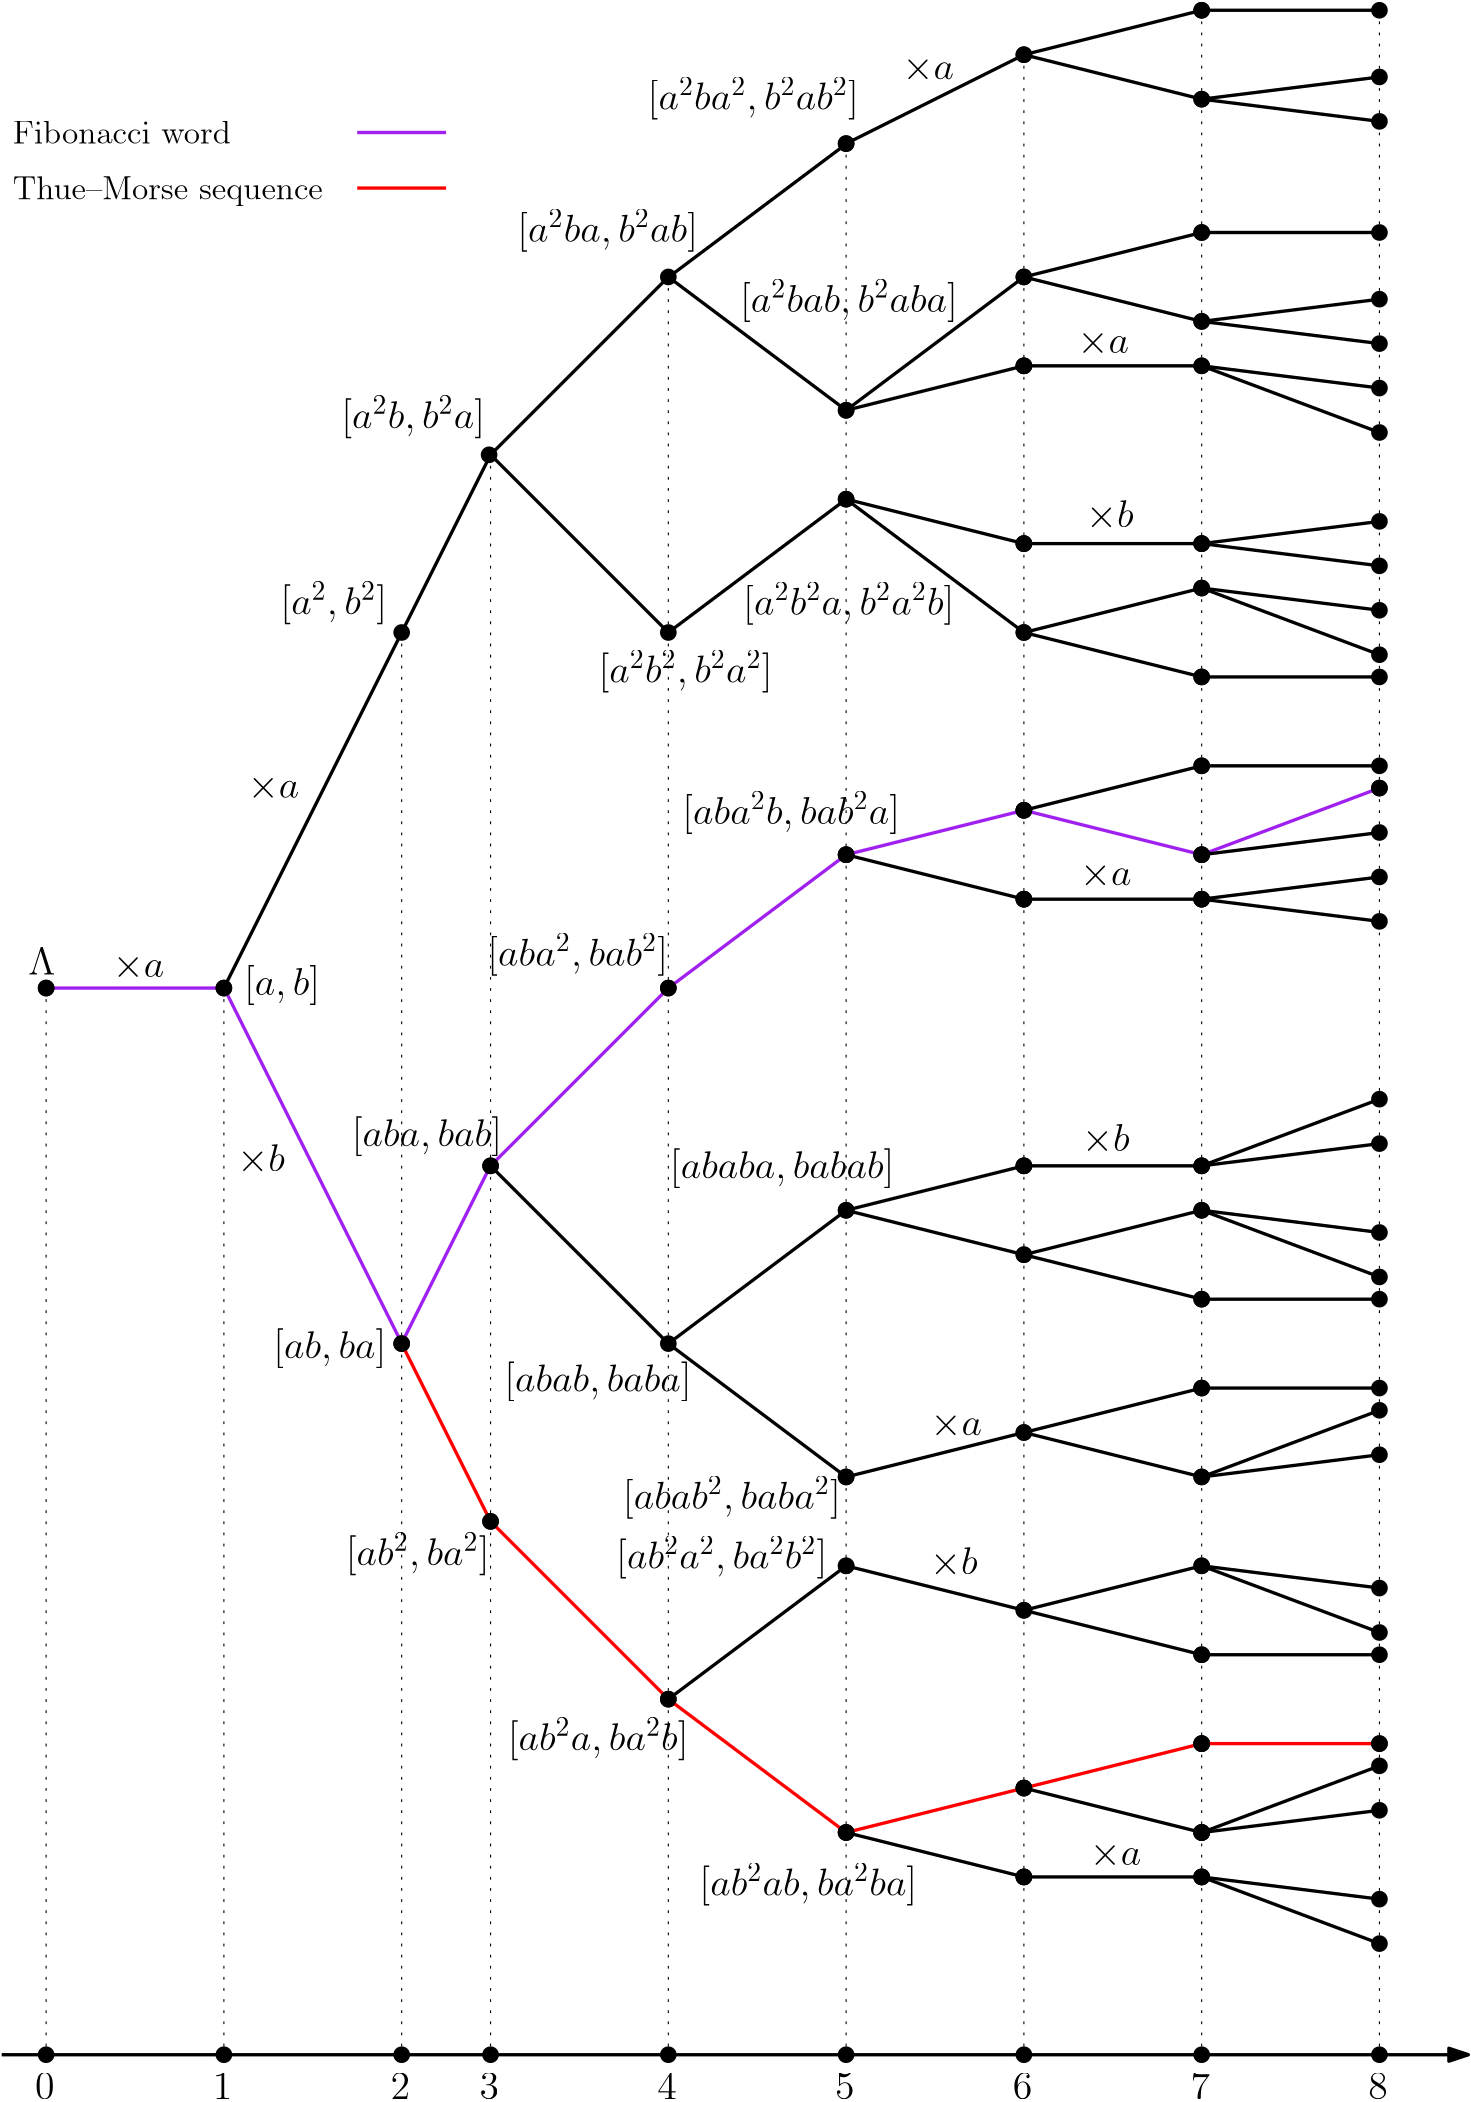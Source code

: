 <?xml version="1.0"?>
<!DOCTYPE ipe SYSTEM "ipe.dtd">
<ipe version="70218" creator="Ipe 7.2.24">
<info created="D:20230220141902" modified="D:20230221224811"/>
<ipestyle name="basic">
<symbol name="arrow/arc(spx)">
<path stroke="sym-stroke" fill="sym-stroke" pen="sym-pen">
0 0 m
-1 0.333 l
-1 -0.333 l
h
</path>
</symbol>
<symbol name="arrow/farc(spx)">
<path stroke="sym-stroke" fill="white" pen="sym-pen">
0 0 m
-1 0.333 l
-1 -0.333 l
h
</path>
</symbol>
<symbol name="arrow/ptarc(spx)">
<path stroke="sym-stroke" fill="sym-stroke" pen="sym-pen">
0 0 m
-1 0.333 l
-0.8 0 l
-1 -0.333 l
h
</path>
</symbol>
<symbol name="arrow/fptarc(spx)">
<path stroke="sym-stroke" fill="white" pen="sym-pen">
0 0 m
-1 0.333 l
-0.8 0 l
-1 -0.333 l
h
</path>
</symbol>
<symbol name="mark/circle(sx)" transformations="translations">
<path fill="sym-stroke">
0.6 0 0 0.6 0 0 e
0.4 0 0 0.4 0 0 e
</path>
</symbol>
<symbol name="mark/disk(sx)" transformations="translations">
<path fill="sym-stroke">
0.6 0 0 0.6 0 0 e
</path>
</symbol>
<symbol name="mark/fdisk(sfx)" transformations="translations">
<group>
<path fill="sym-fill">
0.5 0 0 0.5 0 0 e
</path>
<path fill="sym-stroke" fillrule="eofill">
0.6 0 0 0.6 0 0 e
0.4 0 0 0.4 0 0 e
</path>
</group>
</symbol>
<symbol name="mark/box(sx)" transformations="translations">
<path fill="sym-stroke" fillrule="eofill">
-0.6 -0.6 m
0.6 -0.6 l
0.6 0.6 l
-0.6 0.6 l
h
-0.4 -0.4 m
0.4 -0.4 l
0.4 0.4 l
-0.4 0.4 l
h
</path>
</symbol>
<symbol name="mark/square(sx)" transformations="translations">
<path fill="sym-stroke">
-0.6 -0.6 m
0.6 -0.6 l
0.6 0.6 l
-0.6 0.6 l
h
</path>
</symbol>
<symbol name="mark/fsquare(sfx)" transformations="translations">
<group>
<path fill="sym-fill">
-0.5 -0.5 m
0.5 -0.5 l
0.5 0.5 l
-0.5 0.5 l
h
</path>
<path fill="sym-stroke" fillrule="eofill">
-0.6 -0.6 m
0.6 -0.6 l
0.6 0.6 l
-0.6 0.6 l
h
-0.4 -0.4 m
0.4 -0.4 l
0.4 0.4 l
-0.4 0.4 l
h
</path>
</group>
</symbol>
<symbol name="mark/cross(sx)" transformations="translations">
<group>
<path fill="sym-stroke">
-0.43 -0.57 m
0.57 0.43 l
0.43 0.57 l
-0.57 -0.43 l
h
</path>
<path fill="sym-stroke">
-0.43 0.57 m
0.57 -0.43 l
0.43 -0.57 l
-0.57 0.43 l
h
</path>
</group>
</symbol>
<symbol name="arrow/fnormal(spx)">
<path stroke="sym-stroke" fill="white" pen="sym-pen">
0 0 m
-1 0.333 l
-1 -0.333 l
h
</path>
</symbol>
<symbol name="arrow/pointed(spx)">
<path stroke="sym-stroke" fill="sym-stroke" pen="sym-pen">
0 0 m
-1 0.333 l
-0.8 0 l
-1 -0.333 l
h
</path>
</symbol>
<symbol name="arrow/fpointed(spx)">
<path stroke="sym-stroke" fill="white" pen="sym-pen">
0 0 m
-1 0.333 l
-0.8 0 l
-1 -0.333 l
h
</path>
</symbol>
<symbol name="arrow/linear(spx)">
<path stroke="sym-stroke" pen="sym-pen">
-1 0.333 m
0 0 l
-1 -0.333 l
</path>
</symbol>
<symbol name="arrow/fdouble(spx)">
<path stroke="sym-stroke" fill="white" pen="sym-pen">
0 0 m
-1 0.333 l
-1 -0.333 l
h
-1 0 m
-2 0.333 l
-2 -0.333 l
h
</path>
</symbol>
<symbol name="arrow/double(spx)">
<path stroke="sym-stroke" fill="sym-stroke" pen="sym-pen">
0 0 m
-1 0.333 l
-1 -0.333 l
h
-1 0 m
-2 0.333 l
-2 -0.333 l
h
</path>
</symbol>
<symbol name="arrow/mid-normal(spx)">
<path stroke="sym-stroke" fill="sym-stroke" pen="sym-pen">
0.5 0 m
-0.5 0.333 l
-0.5 -0.333 l
h
</path>
</symbol>
<symbol name="arrow/mid-fnormal(spx)">
<path stroke="sym-stroke" fill="white" pen="sym-pen">
0.5 0 m
-0.5 0.333 l
-0.5 -0.333 l
h
</path>
</symbol>
<symbol name="arrow/mid-pointed(spx)">
<path stroke="sym-stroke" fill="sym-stroke" pen="sym-pen">
0.5 0 m
-0.5 0.333 l
-0.3 0 l
-0.5 -0.333 l
h
</path>
</symbol>
<symbol name="arrow/mid-fpointed(spx)">
<path stroke="sym-stroke" fill="white" pen="sym-pen">
0.5 0 m
-0.5 0.333 l
-0.3 0 l
-0.5 -0.333 l
h
</path>
</symbol>
<symbol name="arrow/mid-double(spx)">
<path stroke="sym-stroke" fill="sym-stroke" pen="sym-pen">
1 0 m
0 0.333 l
0 -0.333 l
h
0 0 m
-1 0.333 l
-1 -0.333 l
h
</path>
</symbol>
<symbol name="arrow/mid-fdouble(spx)">
<path stroke="sym-stroke" fill="white" pen="sym-pen">
1 0 m
0 0.333 l
0 -0.333 l
h
0 0 m
-1 0.333 l
-1 -0.333 l
h
</path>
</symbol>
<anglesize name="22.5 deg" value="22.5"/>
<anglesize name="30 deg" value="30"/>
<anglesize name="45 deg" value="45"/>
<anglesize name="60 deg" value="60"/>
<anglesize name="90 deg" value="90"/>
<arrowsize name="large" value="10"/>
<arrowsize name="small" value="5"/>
<arrowsize name="tiny" value="3"/>
<color name="blue" value="0 0 1"/>
<color name="brown" value="0.647 0.165 0.165"/>
<color name="darkblue" value="0 0 0.545"/>
<color name="darkcyan" value="0 0.545 0.545"/>
<color name="darkgray" value="0.663"/>
<color name="darkgreen" value="0 0.392 0"/>
<color name="darkmagenta" value="0.545 0 0.545"/>
<color name="darkorange" value="1 0.549 0"/>
<color name="darkred" value="0.545 0 0"/>
<color name="gold" value="1 0.843 0"/>
<color name="gray" value="0.745"/>
<color name="green" value="0 1 0"/>
<color name="lightblue" value="0.678 0.847 0.902"/>
<color name="lightcyan" value="0.878 1 1"/>
<color name="lightgray" value="0.827"/>
<color name="lightgreen" value="0.565 0.933 0.565"/>
<color name="lightyellow" value="1 1 0.878"/>
<color name="navy" value="0 0 0.502"/>
<color name="orange" value="1 0.647 0"/>
<color name="pink" value="1 0.753 0.796"/>
<color name="purple" value="0.627 0.125 0.941"/>
<color name="red" value="1 0 0"/>
<color name="seagreen" value="0.18 0.545 0.341"/>
<color name="turquoise" value="0.251 0.878 0.816"/>
<color name="violet" value="0.933 0.51 0.933"/>
<color name="yellow" value="1 1 0"/>
<dashstyle name="dash dot dotted" value="[4 2 1 2 1 2] 0"/>
<dashstyle name="dash dotted" value="[4 2 1 2] 0"/>
<dashstyle name="dashed" value="[4] 0"/>
<dashstyle name="dotted" value="[1 3] 0"/>
<gridsize name="10 pts (~3.5 mm)" value="10"/>
<gridsize name="14 pts (~5 mm)" value="14"/>
<gridsize name="16 pts (~6 mm)" value="16"/>
<gridsize name="20 pts (~7 mm)" value="20"/>
<gridsize name="28 pts (~10 mm)" value="28"/>
<gridsize name="32 pts (~12 mm)" value="32"/>
<gridsize name="4 pts" value="4"/>
<gridsize name="56 pts (~20 mm)" value="56"/>
<gridsize name="8 pts (~3 mm)" value="8"/>
<opacity name="10%" value="0.1"/>
<opacity name="30%" value="0.3"/>
<opacity name="50%" value="0.5"/>
<opacity name="75%" value="0.75"/>
<pen name="fat" value="1.2"/>
<pen name="heavier" value="0.8"/>
<pen name="ultrafat" value="2"/>
<symbolsize name="large" value="5"/>
<symbolsize name="small" value="2"/>
<symbolsize name="tiny" value="1.1"/>
<textsize name="Huge" value="\Huge"/>
<textsize name="LARGE" value="\LARGE"/>
<textsize name="Large" value="\Large"/>
<textsize name="footnote" value="\footnotesize"/>
<textsize name="huge" value="\huge"/>
<textsize name="large" value="\large"/>
<textsize name="small" value="\small"/>
<textsize name="tiny" value="\tiny"/>
<textstyle name="center" begin="\begin{center}" end="\end{center}"/>
<textstyle name="item" begin="\begin{itemize}\item{}" end="\end{itemize}"/>
<textstyle name="itemize" begin="\begin{itemize}" end="\end{itemize}"/>
<tiling name="falling" angle="-60" step="4" width="1"/>
<tiling name="rising" angle="30" step="4" width="1"/>
</ipestyle>
<page>
<layer name="alpha"/>
<view layers="alpha" active="alpha"/>
<path layer="alpha" matrix="1 0 0 1 -32 -208" stroke="purple" pen="fat">
64 640 m
128 640 l
128 640 l
</path>
<use matrix="1 0 0 1 -32 -208" name="mark/disk(sx)" pos="64 640" size="large" stroke="black"/>
<use matrix="1 0 0 1 -32 -208" name="mark/disk(sx)" pos="128 640" size="large" stroke="black"/>
<use matrix="1 0 0 1 -32.5273 -128.027" name="mark/disk(sx)" pos="224 752" size="large" stroke="black"/>
<text matrix="1 0 0 1 -38.4136 -203.128" transformations="translations" pos="64 640" stroke="black" type="label" width="9.75" height="9.803" depth="0" valign="baseline" size="Large" style="math">\Lambda</text>
<text matrix="1 0 0 1 -24.7774 -210.482" transformations="translations" pos="128 640" stroke="black" type="label" width="27.443" height="10.756" depth="3.59" valign="baseline" size="Large" style="math">[a,b]</text>
<text matrix="1 0 0 1 -43.6912 -137.406" transformations="translations" pos="160 704" stroke="black" type="label" width="38.402" height="11.623" depth="3.59" valign="baseline" size="Large" style="math">[a^2, b^2]</text>
<text matrix="1 0 0 1 -85.7373 -118.427" transformations="translations" pos="224 752" stroke="black" type="label" width="51.749" height="11.623" depth="3.59" valign="baseline" size="Large" style="math">[a^2b, b^2a]</text>
<text matrix="1 0 0 1 -102.413 -83.3342" transformations="translations" pos="304 784" stroke="black" type="label" width="65.095" height="11.623" depth="3.59" valign="baseline" size="Large" style="math">[a^2ba, b^2ab]</text>
<text matrix="1 0 0 1 -73.1619 -177.974" transformations="translations" pos="304 720" stroke="black" type="label" width="62.708" height="11.623" depth="3.59" valign="baseline" size="Large" style="math">[a^2b^2, b^2a^2]</text>
<text matrix="1 0 0 1 -46.274 -277.306" transformations="translations" pos="160 576" stroke="black" type="label" width="40.79" height="10.756" depth="3.59" valign="baseline" size="Large" style="math">[ab, ba]</text>
<text matrix="1 0 0 1 -82 -248.938" transformations="translations" pos="224 624" stroke="black" type="label" width="54.136" height="10.756" depth="3.59" valign="baseline" size="Large" style="math">[aba, bab]</text>
<text matrix="1 0 0 1 -113.184 -215.933" transformations="translations" pos="304 656" stroke="black" type="label" width="65.095" height="11.623" depth="3.59" valign="baseline" size="Large" style="math">[aba^2, bab^2]</text>
<text matrix="1 0 0 1 -107.08 -305.212" transformations="translations" pos="304 592" stroke="black" type="label" width="67.483" height="10.756" depth="3.59" valign="baseline" size="Large" style="math">[abab, baba]</text>
<text matrix="1 0 0 1 -105.824 -370.394" transformations="translations" pos="304 528" stroke="black" type="label" width="65.095" height="11.623" depth="3.59" valign="baseline" size="Large" style="math">[ab^2a, ba^2b]</text>
<text matrix="1 0 0 1 -84.1227 -303.758" transformations="translations" pos="224 528" stroke="black" type="label" width="51.749" height="11.623" depth="3.59" valign="baseline" size="Large" style="math">[ab^2, ba^2]</text>
<text matrix="1 0 0 1 -29.1214 -180.187" transformations="translations" pos="133.716 680.709" stroke="black" type="label" width="18.532" height="8.374" depth="1.19" valign="baseline" size="Large" style="math">\times a</text>
<path matrix="1 0 0 1 -32 -208" stroke="black" pen="fat">
128 640 m
192 768 l
</path>
<path matrix="1 0 0 1 -31.9927 -207.839" stroke="purple" pen="fat">
128 640 m
192 512 l
192 512 l
</path>
<use matrix="1 0 0 1 -32 -208" name="mark/disk(sx)" pos="192 512" size="large" stroke="black"/>
<use matrix="1 0 0 1 -32 -208" name="mark/disk(sx)" pos="192 768" size="large" stroke="black"/>
<text matrix="1 0 0 1 -44.1733 -205.236" transformations="translations" pos="144.978 571.308" stroke="black" type="label" width="17.131" height="9.968" depth="1.19" valign="baseline" size="Large" style="math">\times b</text>
<path stroke="black" pen="fat">
160 560 m
192 624 l
192 624 l
</path>
<path stroke="black" pen="fat">
192 624 m
256 688 l
</path>
<path stroke="black" pen="fat">
192 624 m
256 560 l
</path>
<path matrix="1 0 0 1 0.0787562 -0.0833066" stroke="black" pen="fat">
256 688 m
320 736 l
</path>
<path stroke="black" pen="fat">
256 688 m
320 640 l
</path>
<path stroke="black" pen="fat">
256 560 m
320 608 l
320 608 l
</path>
<path stroke="red" pen="fat">
160 304 m
192 240 l
192 240 l
</path>
<path matrix="1 0 0 1 0.00002494 0.105446" stroke="purple" pen="fat">
160 304 m
192 368 l
</path>
<path stroke="purple" pen="fat">
192 368 m
256 432 l
</path>
<path stroke="black" pen="fat">
192 368 m
256 304 l
</path>
<use name="mark/disk(sx)" pos="256 688" size="large" stroke="black"/>
<use name="mark/disk(sx)" pos="320 736" size="large" stroke="black"/>
<use name="mark/disk(sx)" pos="320 640" size="large" stroke="black"/>
<use name="mark/disk(sx)" pos="256 560" size="large" stroke="black"/>
<use name="mark/disk(sx)" pos="320 608" size="large" stroke="black"/>
<use name="mark/disk(sx)" pos="256 432" size="large" stroke="black"/>
<use name="mark/disk(sx)" pos="256 304" size="large" stroke="black"/>
<use name="mark/disk(sx)" pos="192 368" size="large" stroke="black"/>
<use name="mark/disk(sx)" pos="192 240" size="large" stroke="black"/>
<path stroke="red" pen="fat">
192 240 m
256 176 l
</path>
<use name="mark/disk(sx)" pos="256 176" size="large" stroke="black"/>
<path stroke="black" pen="fat">
256 304 m
320 352 l
</path>
<path stroke="black" pen="fat">
256 304 m
320 256 l
</path>
<use name="mark/disk(sx)" pos="320 352" size="large" stroke="black"/>
<use name="mark/disk(sx)" pos="320 256" size="large" stroke="black"/>
<path stroke="black" pen="fat">
256 176 m
320 224 l
</path>
<path stroke="red" pen="fat">
256 176 m
320 128 l
</path>
<use name="mark/disk(sx)" pos="320 224" size="large" stroke="black"/>
<use name="mark/disk(sx)" pos="320 128" size="large" stroke="black"/>
<path stroke="black" pen="fat">
320 736 m
384 768 l
</path>
<path stroke="black" pen="fat">
320 608 m
384 592 l
</path>
<path stroke="black" pen="fat">
320 608 m
384 560 l
</path>
<path stroke="black" pen="fat">
320 640 m
384 656 l
384 656 l
</path>
<path stroke="black" pen="fat">
320 640 m
384 688 l
</path>
<path stroke="purple" pen="fat">
256 432 m
320 480 l
</path>
<use name="mark/disk(sx)" pos="320 480" size="large" stroke="black"/>
<text matrix="1 0 0 1 -42.9839 -4.91273" transformations="translations" pos="304 496" stroke="black" type="label" width="78.442" height="11.623" depth="3.59" valign="baseline" size="Large" style="math">[aba^2b, bab^2a]</text>
<path stroke="purple" pen="fat">
320 480 m
384 496 l
</path>
<path stroke="black" pen="fat">
320 480 m
384 464 l
</path>
<path stroke="black" pen="fat">
320 352 m
384 368 l
</path>
<path stroke="black" pen="fat">
320 352 m
384 336 l
</path>
<path stroke="black" pen="fat">
320 256 m
384 272 l
</path>
<path stroke="black" pen="fat">
320 224 m
384 208 l
</path>
<path stroke="black" pen="fat">
320 128 m
384 112 l
</path>
<text matrix="1 0 0 1 -63.1389 -2.58374" transformations="translations" pos="319.674 366.137" stroke="black" type="label" width="80.829" height="10.756" depth="3.59" valign="baseline" size="Large" style="math">[ababa, babab]</text>
<text matrix="1 0 0 1 -78.0413 -29.8763" transformations="translations" pos="317.657 274.452" stroke="black" type="label" width="78.442" height="11.623" depth="3.59" valign="baseline" size="Large" style="math">[abab^2, baba^2]</text>
<text matrix="1 0 0 1 -28.656 -125.142" transformations="translations" pos="295.811 230.494" stroke="black" type="label" width="78.442" height="11.623" depth="3.59" valign="baseline" size="Large" style="math">[ab^2ab, ba^2ba]</text>
<text matrix="1 0 0 1 -73.5116 108.642" transformations="translations" pos="310.699 114.441" stroke="black" type="label" width="76.054" height="11.623" depth="3.59" valign="baseline" size="Large" style="math">[ab^2a^2, ba^2b^2]</text>
<text matrix="1 0 0 1 -34.354 -13.9182" transformations="translations" pos="317.272 580.299" stroke="black" type="label" width="76.054" height="11.623" depth="3.59" valign="baseline" size="Large" style="math">[a^2b^2a, b^2a^2b]</text>
<text matrix="1 0 0 1 -27.9136 -0.711017" transformations="translations" pos="309.693 676.074" stroke="black" type="label" width="78.442" height="11.623" depth="3.59" valign="baseline" size="Large" style="math">[a^2bab, b^2aba]</text>
<text matrix="1 0 0 1 -54.9141 -7.6116" transformations="translations" pos="303.437 755.861" stroke="black" type="label" width="76.054" height="11.623" depth="3.59" valign="baseline" size="Large" style="math">[a^2ba^2, b^2ab^2]</text>
<use name="mark/disk(sx)" pos="384 768" size="large" stroke="black"/>
<use name="mark/disk(sx)" pos="384 688" size="large" stroke="black"/>
<use name="mark/disk(sx)" pos="384 592" size="large" stroke="black"/>
<use name="mark/disk(sx)" pos="384 560" size="large" stroke="black"/>
<use name="mark/disk(sx)" pos="384 496" size="large" stroke="black"/>
<use name="mark/disk(sx)" pos="384 464" size="large" stroke="black"/>
<use name="mark/disk(sx)" pos="384 368" size="large" stroke="black"/>
<use name="mark/disk(sx)" pos="384 336" size="large" stroke="black"/>
<use name="mark/disk(sx)" pos="384 272" size="large" stroke="black"/>
<use name="mark/disk(sx)" pos="384 208" size="large" stroke="black"/>
<use name="mark/disk(sx)" pos="384 112" size="large" stroke="black"/>
<use name="mark/disk(sx)" pos="384 656" size="large" stroke="black"/>
<path stroke="red" pen="fat">
320 128 m
384 144 l
</path>
<use name="mark/disk(sx)" pos="384 144" size="large" stroke="black"/>
<path matrix="1 0 0 1 80 -12" stroke="purple" pen="fat">
64 752 m
96 752 l
</path>
<text matrix="1 0 0 1 -28 -16" transformations="translations" pos="48 752" stroke="black" type="label" width="78.526" height="8.302" depth="0" valign="baseline" size="large">Fibonacci word</text>
<text matrix="1 0 0 1 -44 -4" transformations="translations" pos="64 720" stroke="black" type="label" width="111.658" height="8.307" depth="2.32" valign="baseline" size="large">Thue–Morse sequence</text>
<path matrix="1 0 0 1 80 -32" stroke="red" pen="fat">
64 752 m
96 752 l
</path>
<text matrix="1 0 0 1 0 -8" transformations="translations" pos="56 444" stroke="black" type="label" width="18.532" height="8.374" depth="1.19" valign="baseline" size="Large" style="math">\times a</text>
<path stroke="black" pen="fat">
384 688 m
448 704 l
</path>
<path stroke="black" pen="fat">
384 688 m
448 672 l
</path>
<path stroke="black" pen="fat">
384 656 m
448 656 l
</path>
<path stroke="black" pen="fat">
384 768 m
448 784 l
</path>
<path stroke="black" pen="fat">
384 768 m
448 752 l
</path>
<path matrix="1 0 0 1 0.00001492 0" stroke="black" pen="fat">
384 592 m
448 592 l
</path>
<path stroke="black" pen="fat">
384 560 m
448 576 l
448 576 l
</path>
<path stroke="black" pen="fat">
384 560 m
448 544 l
</path>
<path stroke="black" pen="fat">
384 496 m
448 512 l
</path>
<path stroke="purple" pen="fat">
384 496 m
448 480 l
</path>
<path stroke="black" pen="fat">
384 464 m
448 464 l
</path>
<path stroke="black" pen="fat">
384 368 m
448 368 l
</path>
<path stroke="black" pen="fat">
384 336 m
448 352 l
</path>
<path stroke="black" pen="fat">
384 336 m
448 320 l
</path>
<path stroke="black" pen="fat">
384 272 m
448 288 l
</path>
<path stroke="black" pen="fat">
384 272 m
448 256 l
</path>
<path stroke="black" pen="fat">
384 208 m
448 224 l
</path>
<path stroke="black" pen="fat">
384 208 m
448 192 l
</path>
<path stroke="red" pen="fat">
384 144 m
448 160 l
</path>
<path stroke="black" pen="fat">
384 144 m
448 128 l
</path>
<path stroke="black" pen="fat">
384 112 m
448 112 l
</path>
<text matrix="1 0 0 1 -7.85344 -4.0616" transformations="translations" pos="348.115 763.226" stroke="black" type="label" width="18.532" height="8.374" depth="1.19" valign="baseline" size="Large" style="math">\times a</text>
<text transformations="translations" pos="350.339 271.015" stroke="black" type="label" width="18.532" height="8.374" depth="1.19" valign="baseline" size="Large" style="math">\times a</text>
<text matrix="1 0 0 1 -2.61027 -4.41335" transformations="translations" pos="352.81 225.384" stroke="black" type="label" width="17.131" height="9.968" depth="1.19" valign="baseline" size="Large" style="math">\times b</text>
<text matrix="1 0 0 1 -5.81556 -3.376" transformations="translations" pos="409.15 664.035" stroke="black" type="label" width="18.532" height="8.374" depth="1.19" valign="baseline" size="Large" style="math">\times a</text>
<text matrix="1 0 0 1 -7.44921 -5.20639" transformations="translations" pos="413.852 603.096" stroke="black" type="label" width="17.131" height="9.968" depth="1.19" valign="baseline" size="Large" style="math">\times b</text>
<text matrix="1 0 0 1 -7.15489 -2.7046" transformations="translations" pos="411.342 471.726" stroke="black" type="label" width="18.532" height="8.374" depth="1.19" valign="baseline" size="Large" style="math">\times a</text>
<text matrix="1 0 0 1 -5.1136 -4.18037" transformations="translations" pos="410.065 377.47" stroke="black" type="label" width="17.131" height="9.968" depth="1.19" valign="baseline" size="Large" style="math">\times b</text>
<text matrix="1 0 0 1 -2.18327 -3.95656" transformations="translations" pos="409.908 120.241" stroke="black" type="label" width="18.532" height="8.374" depth="1.19" valign="baseline" size="Large" style="math">\times a</text>
<path stroke="black" pen="fat">
448 784 m
512 784 l
</path>
<path stroke="black" pen="fat">
448 704 m
512 704 l
</path>
<path stroke="black" pen="fat">
448 672 m
512 680 l
</path>
<path stroke="black" pen="fat">
448 672 m
512 664 l
</path>
<path stroke="black" pen="fat">
448 656 m
512 648 l
</path>
<path stroke="black" pen="fat">
448 656 m
512 632 l
</path>
<path stroke="black" pen="fat">
448 592 m
512 600 l
</path>
<path stroke="black" pen="fat">
448 592 m
512 584 l
</path>
<path stroke="black" pen="fat">
448 576 m
512 568 l
</path>
<path stroke="black" pen="fat">
448 576 m
512 552 l
</path>
<path stroke="black" pen="fat">
448 544 m
512 544 l
</path>
<path stroke="black" pen="fat">
448 512 m
512 512 l
</path>
<path stroke="purple" pen="fat">
448 480 m
512 504 l
</path>
<path stroke="black" pen="fat">
448 480 m
512 488 l
</path>
<path stroke="black" pen="fat">
448 464 m
512 472 l
</path>
<path stroke="black" pen="fat">
448 464 m
512 456 l
</path>
<path stroke="black" pen="fat">
448 368 m
512 392 l
</path>
<path stroke="black" pen="fat">
448 368 m
512 376 l
</path>
<path stroke="black" pen="fat">
448 352 m
512 344 l
</path>
<path stroke="black" pen="fat">
448 352 m
512 328 l
</path>
<path stroke="black" pen="fat">
448 320 m
512 320 l
</path>
<path stroke="black" pen="fat">
448 288 m
512 288 l
</path>
<path stroke="black" pen="fat">
448 256 m
512 280 l
</path>
<path stroke="black" pen="fat">
448 256 m
512 264 l
</path>
<path stroke="black" pen="fat">
448 224 m
512 216 l
</path>
<path stroke="black" pen="fat">
448 224 m
512 200 l
</path>
<path stroke="black" pen="fat">
448 192 m
512 192 l
</path>
<path stroke="red" pen="fat">
448 160 m
512 160 l
</path>
<path stroke="black" pen="fat">
448 128 m
512 152 l
</path>
<path stroke="black" pen="fat">
448 128 m
512 136 l
</path>
<path stroke="black" pen="fat">
448 112 m
512 104 l
</path>
<path stroke="black" pen="fat">
448 112 m
512 88 l
</path>
<path stroke="black" pen="fat">
448 752 m
512 760 l
</path>
<path stroke="black" pen="fat">
448 752 m
512 744 l
</path>
<use name="mark/disk(sx)" pos="448 784" size="large" stroke="black"/>
<use name="mark/disk(sx)" pos="512 784" size="large" stroke="black"/>
<use name="mark/disk(sx)" pos="448 752" size="large" stroke="black"/>
<use name="mark/disk(sx)" pos="512 760" size="large" stroke="black"/>
<use name="mark/disk(sx)" pos="512 744" size="large" stroke="black"/>
<use name="mark/disk(sx)" pos="448 704" size="large" stroke="black"/>
<use name="mark/disk(sx)" pos="448 672" size="large" stroke="black"/>
<use name="mark/disk(sx)" pos="448 656" size="large" stroke="black"/>
<use name="mark/disk(sx)" pos="512 704" size="large" stroke="black"/>
<use name="mark/disk(sx)" pos="512 680" size="large" stroke="black"/>
<use name="mark/disk(sx)" pos="512 664" size="large" stroke="black"/>
<use name="mark/disk(sx)" pos="512 648" size="large" stroke="black"/>
<use name="mark/disk(sx)" pos="512 632" size="large" stroke="black"/>
<use name="mark/disk(sx)" pos="512 600" size="large" stroke="black"/>
<use name="mark/disk(sx)" pos="512 584" size="large" stroke="black"/>
<use name="mark/disk(sx)" pos="448 592" size="large" stroke="black"/>
<use name="mark/disk(sx)" pos="448 576" size="large" stroke="black"/>
<use name="mark/disk(sx)" pos="448 544" size="large" stroke="black"/>
<use name="mark/disk(sx)" pos="512 552" size="large" stroke="black"/>
<use name="mark/disk(sx)" pos="512 568" size="large" stroke="black"/>
<use name="mark/disk(sx)" pos="512 544" size="large" stroke="black"/>
<use name="mark/disk(sx)" pos="512 512" size="large" stroke="black"/>
<use name="mark/disk(sx)" pos="512 504" size="large" stroke="black"/>
<use name="mark/disk(sx)" pos="512 488" size="large" stroke="black"/>
<use name="mark/disk(sx)" pos="512 472" size="large" stroke="black"/>
<use name="mark/disk(sx)" pos="512 456" size="large" stroke="black"/>
<use name="mark/disk(sx)" pos="448 480" size="large" stroke="black"/>
<use name="mark/disk(sx)" pos="448 512" size="large" stroke="black"/>
<use name="mark/disk(sx)" pos="448 464" size="large" stroke="black"/>
<use name="mark/disk(sx)" pos="448 368" size="large" stroke="black"/>
<use name="mark/disk(sx)" pos="512 392" size="large" stroke="black"/>
<use name="mark/disk(sx)" pos="512 376" size="large" stroke="black"/>
<use name="mark/disk(sx)" pos="448 352" size="large" stroke="black"/>
<use name="mark/disk(sx)" pos="448 320" size="large" stroke="black"/>
<use name="mark/disk(sx)" pos="512 320" size="large" stroke="black"/>
<use name="mark/disk(sx)" pos="512 328" size="large" stroke="black"/>
<use name="mark/disk(sx)" pos="512 344" size="large" stroke="black"/>
<use name="mark/disk(sx)" pos="448 288" size="large" stroke="black"/>
<use name="mark/disk(sx)" pos="448 256" size="large" stroke="black"/>
<use name="mark/disk(sx)" pos="512 264" size="large" stroke="black"/>
<use name="mark/disk(sx)" pos="512 280" size="large" stroke="black"/>
<use name="mark/disk(sx)" pos="512 288" size="large" stroke="black"/>
<use name="mark/disk(sx)" pos="512 216" size="large" stroke="black"/>
<use name="mark/disk(sx)" pos="512 200" size="large" stroke="black"/>
<use name="mark/disk(sx)" pos="512 192" size="large" stroke="black"/>
<use name="mark/disk(sx)" pos="448 192" size="large" stroke="black"/>
<use name="mark/disk(sx)" pos="448 224" size="large" stroke="black"/>
<use name="mark/disk(sx)" pos="448 160" size="large" stroke="black"/>
<use name="mark/disk(sx)" pos="448 128" size="large" stroke="black"/>
<use name="mark/disk(sx)" pos="448 112" size="large" stroke="black"/>
<use name="mark/disk(sx)" pos="512 104" size="large" stroke="black"/>
<use name="mark/disk(sx)" pos="512 88" size="large" stroke="black"/>
<use name="mark/disk(sx)" pos="512 136" size="large" stroke="black"/>
<use name="mark/disk(sx)" pos="512 152" size="large" stroke="black"/>
<use name="mark/disk(sx)" pos="512 160" size="large" stroke="black"/>
<use name="mark/disk(sx)" pos="448 784" size="large" stroke="black"/>
<use name="mark/disk(sx)" pos="448 752" size="large" stroke="black"/>
<use name="mark/disk(sx)" pos="384 768" size="large" stroke="black"/>
<use name="mark/disk(sx)" pos="320 736" size="large" stroke="black"/>
<use name="mark/disk(sx)" pos="448 704" size="large" stroke="black"/>
<use name="mark/disk(sx)" pos="448 672" size="large" stroke="black"/>
<use name="mark/disk(sx)" pos="448 576" size="large" stroke="black"/>
<use name="mark/disk(sx)" pos="448 544" size="large" stroke="black"/>
<use name="mark/disk(sx)" pos="448 512" size="large" stroke="black"/>
<use name="mark/disk(sx)" pos="448 480" size="large" stroke="black"/>
<use name="mark/disk(sx)" pos="448 352" size="large" stroke="black"/>
<use name="mark/disk(sx)" pos="448 320" size="large" stroke="black"/>
<use name="mark/disk(sx)" pos="448 288" size="large" stroke="black"/>
<use name="mark/disk(sx)" pos="448 256" size="large" stroke="black"/>
<use name="mark/disk(sx)" pos="448 224" size="large" stroke="black"/>
<use name="mark/disk(sx)" pos="448 192" size="large" stroke="black"/>
<use name="mark/disk(sx)" pos="448 160" size="large" stroke="black"/>
<use name="mark/disk(sx)" pos="448 128" size="large" stroke="black"/>
<use name="mark/disk(sx)" pos="448 656" size="large" stroke="black"/>
<use name="mark/disk(sx)" pos="448 592" size="large" stroke="black"/>
<use name="mark/disk(sx)" pos="448 464" size="large" stroke="black"/>
<use name="mark/disk(sx)" pos="448 368" size="large" stroke="black"/>
<use name="mark/disk(sx)" pos="448 112" size="large" stroke="black"/>
<use name="mark/disk(sx)" pos="448 592" size="large" stroke="black"/>
<use name="mark/disk(sx)" pos="448 464" size="large" stroke="black"/>
<use name="mark/disk(sx)" pos="448 368" size="large" stroke="black"/>
<use name="mark/disk(sx)" pos="448 112" size="large" stroke="black"/>
<use name="mark/disk(sx)" pos="448 128" size="large" stroke="black"/>
<use name="mark/disk(sx)" pos="448 128" size="large" stroke="black"/>
<use name="mark/disk(sx)" pos="320 640" size="large" stroke="black"/>
<use name="mark/disk(sx)" pos="384 688" size="large" stroke="black"/>
<use name="mark/disk(sx)" pos="384 560" size="large" stroke="black"/>
<use name="mark/disk(sx)" pos="320 608" size="large" stroke="black"/>
<use name="mark/disk(sx)" pos="384 496" size="large" stroke="black"/>
<use name="mark/disk(sx)" pos="320 480" size="large" stroke="black"/>
<use name="mark/disk(sx)" pos="384 336" size="large" stroke="black"/>
<use name="mark/disk(sx)" pos="320 352" size="large" stroke="black"/>
<use name="mark/disk(sx)" pos="384 272" size="large" stroke="black"/>
<use name="mark/disk(sx)" pos="320 256" size="large" stroke="black"/>
<use name="mark/disk(sx)" pos="384 208" size="large" stroke="black"/>
<use name="mark/disk(sx)" pos="320 224" size="large" stroke="black"/>
<use name="mark/disk(sx)" pos="384 144" size="large" stroke="black"/>
<use name="mark/disk(sx)" pos="320 128" size="large" stroke="black"/>
<use name="mark/disk(sx)" pos="384 656" size="large" stroke="black"/>
<use name="mark/disk(sx)" pos="384 592" size="large" stroke="black"/>
<use name="mark/disk(sx)" pos="384 464" size="large" stroke="black"/>
<use name="mark/disk(sx)" pos="384 368" size="large" stroke="black"/>
<use name="mark/disk(sx)" pos="384 112" size="large" stroke="black"/>
<use name="mark/disk(sx)" pos="384 656" size="large" stroke="black"/>
<use name="mark/disk(sx)" pos="384 592" size="large" stroke="black"/>
<use name="mark/disk(sx)" pos="384 464" size="large" stroke="black"/>
<use name="mark/disk(sx)" pos="384 368" size="large" stroke="black"/>
<use name="mark/disk(sx)" pos="384 112" size="large" stroke="black"/>
<use name="mark/disk(sx)" pos="32 432" size="large" stroke="black"/>
<use name="mark/disk(sx)" pos="96 432" size="large" stroke="black"/>
<use name="mark/disk(sx)" pos="160 304" size="large" stroke="black"/>
<use name="mark/disk(sx)" pos="192 368" size="large" stroke="black"/>
<use name="mark/disk(sx)" pos="256 432" size="large" stroke="black"/>
<use name="mark/disk(sx)" pos="320 480" size="large" stroke="black"/>
<use name="mark/disk(sx)" pos="384 496" size="large" stroke="black"/>
<use name="mark/disk(sx)" pos="448 480" size="large" stroke="black"/>
<use name="mark/disk(sx)" pos="512 504" size="large" stroke="black"/>
<use name="mark/disk(sx)" pos="192 240" size="large" stroke="black"/>
<use name="mark/disk(sx)" pos="256 176" size="large" stroke="black"/>
<use name="mark/disk(sx)" pos="320 128" size="large" stroke="black"/>
<use name="mark/disk(sx)" pos="384 144" size="large" stroke="black"/>
<use name="mark/disk(sx)" pos="448 160" size="large" stroke="black"/>
<use name="mark/disk(sx)" pos="512 160" size="large" stroke="black"/>
<use name="mark/disk(sx)" pos="32 48" size="large" stroke="black"/>
<use name="mark/disk(sx)" pos="96 48" size="large" stroke="black"/>
<use name="mark/disk(sx)" pos="160 48" size="large" stroke="black"/>
<use name="mark/disk(sx)" pos="192 48" size="large" stroke="black"/>
<use name="mark/disk(sx)" pos="256 48" size="large" stroke="black"/>
<use name="mark/disk(sx)" pos="320 48" size="large" stroke="black"/>
<use name="mark/disk(sx)" pos="384 48" size="large" stroke="black"/>
<use name="mark/disk(sx)" pos="448 48" size="large" stroke="black"/>
<use name="mark/disk(sx)" pos="512 48" size="large" stroke="black"/>
<text transformations="translations" pos="28 32" stroke="black" type="label" width="7.024" height="9.245" depth="0" valign="baseline" size="Large">0</text>
<text transformations="translations" pos="92 32" stroke="black" type="label" width="7.024" height="9.245" depth="0" valign="baseline" size="Large">1</text>
<text transformations="translations" pos="156 32" stroke="black" type="label" width="7.024" height="9.245" depth="0" valign="baseline" size="Large">2</text>
<text transformations="translations" pos="188 32" stroke="black" type="label" width="7.024" height="9.245" depth="0" valign="baseline" size="Large">3</text>
<text transformations="translations" pos="252 32" stroke="black" type="label" width="7.024" height="9.245" depth="0" valign="baseline" size="Large">4</text>
<text transformations="translations" pos="316 32" stroke="black" type="label" width="7.024" height="9.245" depth="0" valign="baseline" size="Large">5</text>
<text transformations="translations" pos="380 32" stroke="black" type="label" width="7.024" height="9.245" depth="0" valign="baseline" size="Large">6</text>
<text transformations="translations" pos="444 32" stroke="black" type="label" width="7.024" height="9.245" depth="0" valign="baseline" size="Large">7</text>
<text transformations="translations" pos="508 32" stroke="black" type="label" width="7.024" height="9.245" depth="0" valign="baseline" size="Large">8</text>
<path stroke="black" pen="fat" rarrow="normal/normal">
544 48 m
16 48 l
</path>
<path stroke="black" dash="dotted">
32 432 m
32 48 l
</path>
<path stroke="black" dash="dotted">
96 432 m
96 48 l
</path>
<path stroke="black" dash="dotted">
160 560 m
160 48 l
</path>
<path stroke="black" dash="dotted">
192 624 m
192 48 l
</path>
<path stroke="black" dash="dotted">
256 688 m
256 48 l
</path>
<path stroke="black" dash="dotted">
320 736 m
320 48 l
</path>
<path stroke="black" dash="dotted">
384 768 m
384 48 l
</path>
<path stroke="black" dash="dotted">
448 784 m
448 48 l
</path>
<path stroke="black" dash="dotted">
512 784 m
512 48 l
</path>
</page>
</ipe>
